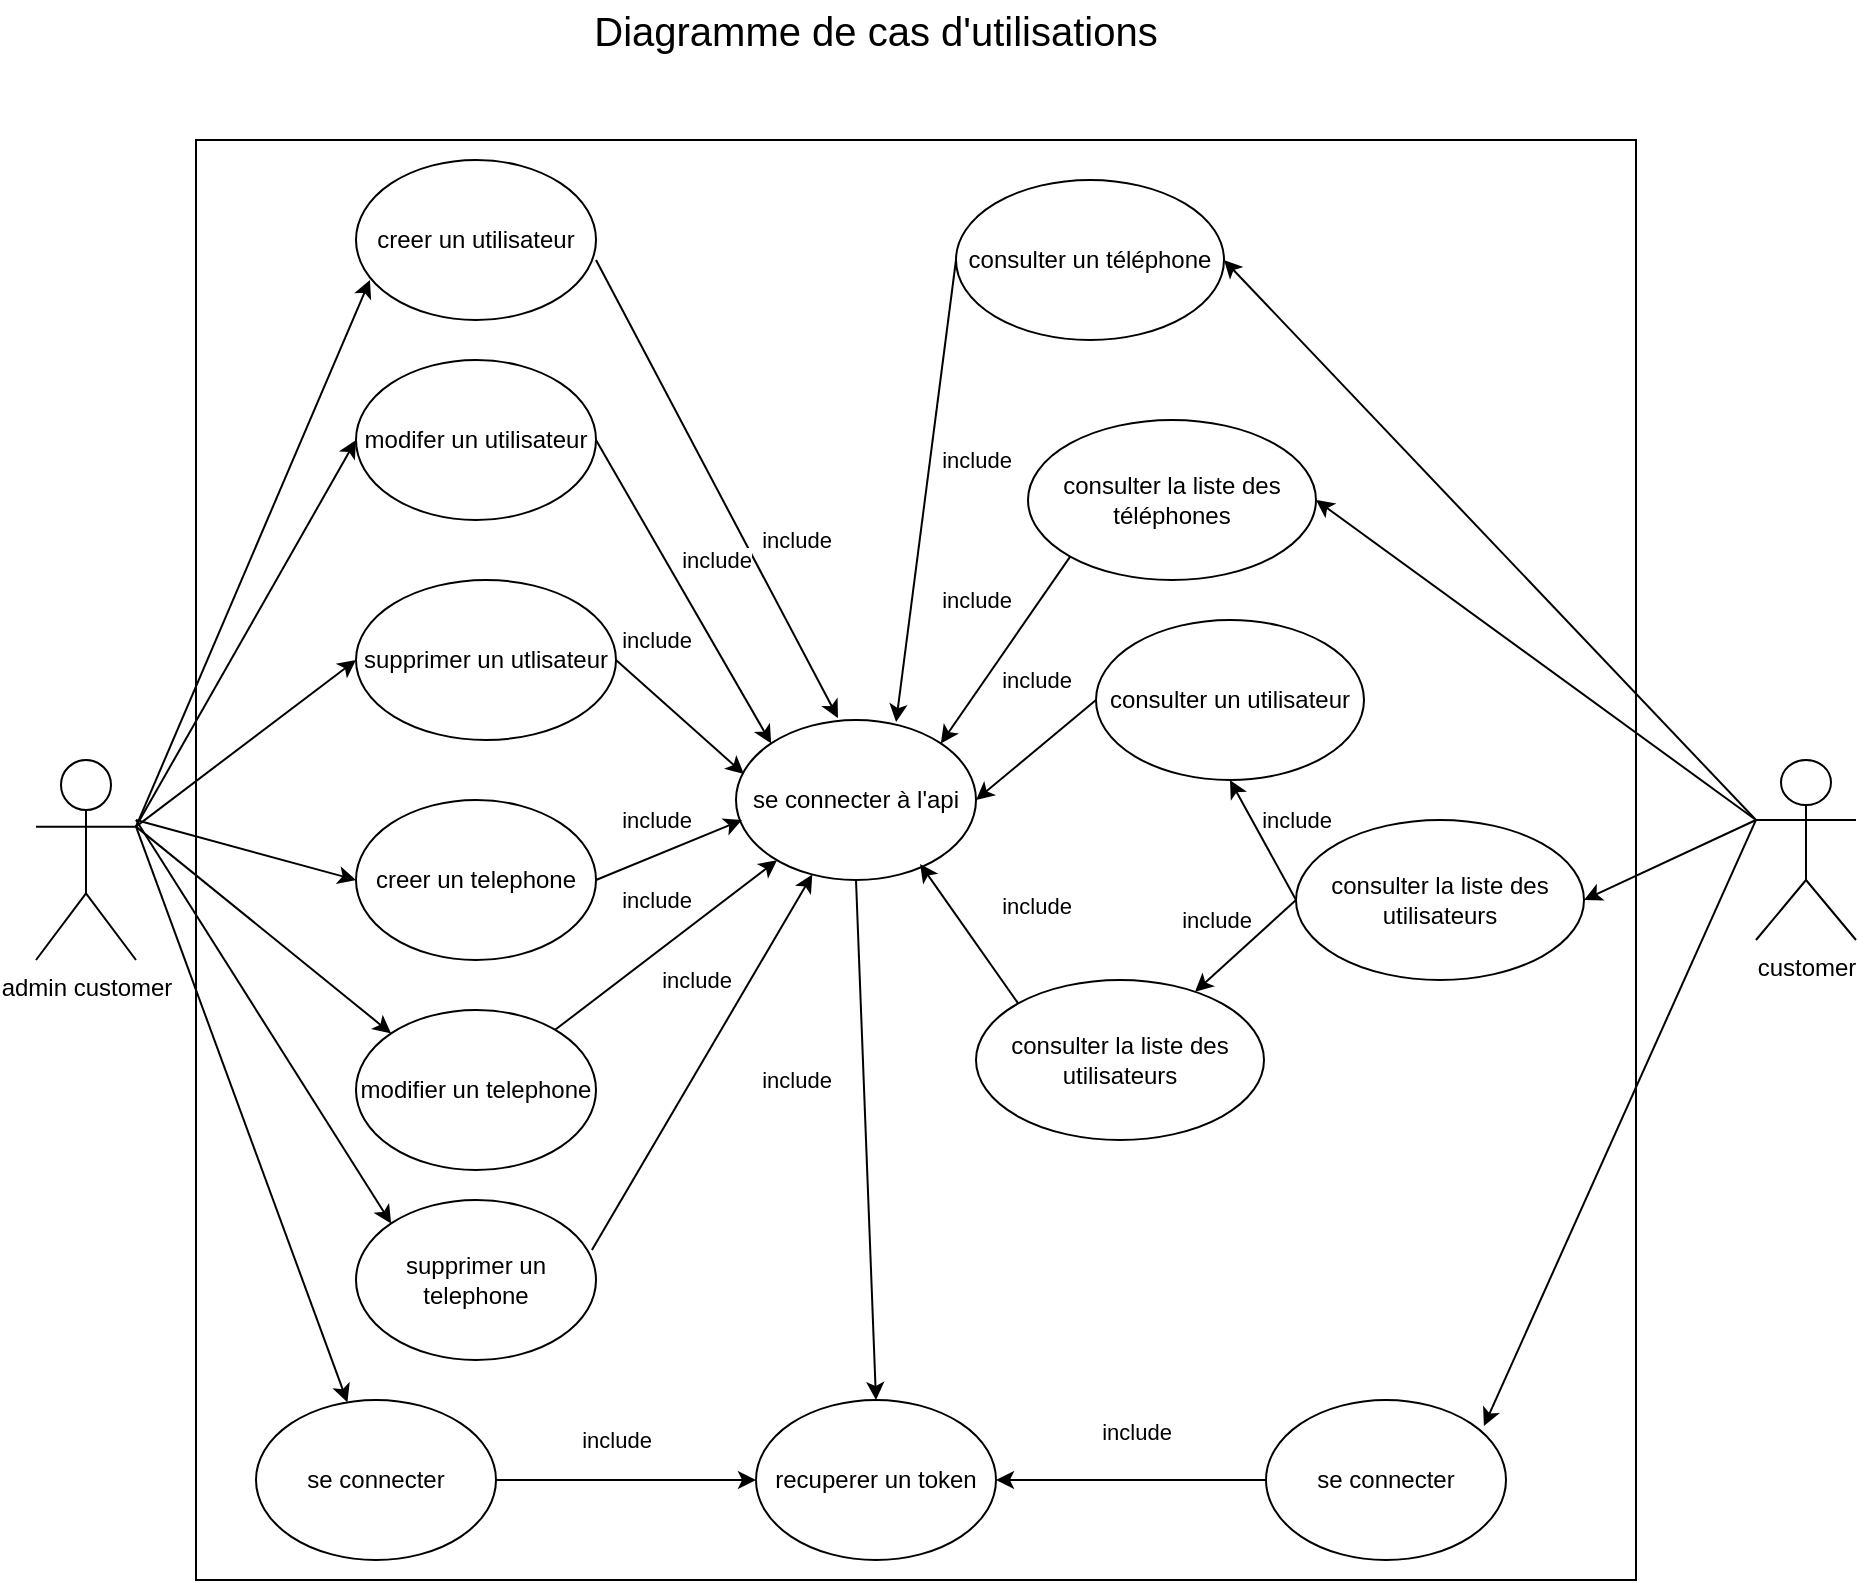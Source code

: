<mxfile version="24.2.1" type="device">
  <diagram name="Page-1" id="XLHJtt5E27ApGSTVK5y7">
    <mxGraphModel dx="1605" dy="893" grid="1" gridSize="10" guides="1" tooltips="1" connect="1" arrows="1" fold="1" page="1" pageScale="1" pageWidth="827" pageHeight="1169" math="0" shadow="0">
      <root>
        <mxCell id="0" />
        <mxCell id="1" parent="0" />
        <mxCell id="ayPxO36hG8dT26YRjF3L-7" value="" style="whiteSpace=wrap;html=1;aspect=fixed;" parent="1" vertex="1">
          <mxGeometry x="100" y="130" width="720" height="720" as="geometry" />
        </mxCell>
        <mxCell id="ayPxO36hG8dT26YRjF3L-8" value="&lt;font style=&quot;font-size: 20px;&quot;&gt;Diagramme de cas d&#39;utilisations&lt;/font&gt;" style="text;html=1;align=center;verticalAlign=middle;whiteSpace=wrap;rounded=0;" parent="1" vertex="1">
          <mxGeometry x="257" y="60" width="366" height="30" as="geometry" />
        </mxCell>
        <mxCell id="ayPxO36hG8dT26YRjF3L-9" value="admin customer" style="shape=umlActor;verticalLabelPosition=bottom;verticalAlign=top;html=1;outlineConnect=0;" parent="1" vertex="1">
          <mxGeometry x="20" y="440" width="50" height="100" as="geometry" />
        </mxCell>
        <mxCell id="ayPxO36hG8dT26YRjF3L-11" value="customer" style="shape=umlActor;verticalLabelPosition=bottom;verticalAlign=top;html=1;outlineConnect=0;" parent="1" vertex="1">
          <mxGeometry x="880" y="440" width="50" height="90" as="geometry" />
        </mxCell>
        <mxCell id="ayPxO36hG8dT26YRjF3L-13" value="se connecter" style="ellipse;whiteSpace=wrap;html=1;" parent="1" vertex="1">
          <mxGeometry x="130" y="760" width="120" height="80" as="geometry" />
        </mxCell>
        <mxCell id="ayPxO36hG8dT26YRjF3L-14" value="se connecter à l&#39;api" style="ellipse;whiteSpace=wrap;html=1;" parent="1" vertex="1">
          <mxGeometry x="370" y="420" width="120" height="80" as="geometry" />
        </mxCell>
        <mxCell id="ayPxO36hG8dT26YRjF3L-15" value="" style="endArrow=classic;html=1;rounded=0;exitX=0;exitY=0.333;exitDx=0;exitDy=0;exitPerimeter=0;entryX=0.908;entryY=0.163;entryDx=0;entryDy=0;entryPerimeter=0;" parent="1" source="ayPxO36hG8dT26YRjF3L-11" target="0gLOlJeIZvDjMalIpP-v-1" edge="1">
          <mxGeometry width="50" height="50" relative="1" as="geometry">
            <mxPoint x="350" y="530" as="sourcePoint" />
            <mxPoint x="400" y="480" as="targetPoint" />
          </mxGeometry>
        </mxCell>
        <mxCell id="U0SVPOKCEZnI3vGQQSTH-1" value="recuperer un token" style="ellipse;whiteSpace=wrap;html=1;" parent="1" vertex="1">
          <mxGeometry x="380" y="760" width="120" height="80" as="geometry" />
        </mxCell>
        <mxCell id="U0SVPOKCEZnI3vGQQSTH-2" value="" style="endArrow=classic;html=1;rounded=0;exitX=1;exitY=0.333;exitDx=0;exitDy=0;exitPerimeter=0;" parent="1" source="ayPxO36hG8dT26YRjF3L-9" target="ayPxO36hG8dT26YRjF3L-13" edge="1">
          <mxGeometry width="50" height="50" relative="1" as="geometry">
            <mxPoint x="90" y="440.333" as="sourcePoint" />
            <mxPoint x="220" y="410" as="targetPoint" />
          </mxGeometry>
        </mxCell>
        <mxCell id="U0SVPOKCEZnI3vGQQSTH-7" value="consulter un téléphone" style="ellipse;whiteSpace=wrap;html=1;" parent="1" vertex="1">
          <mxGeometry x="480" y="150" width="134" height="80" as="geometry" />
        </mxCell>
        <mxCell id="U0SVPOKCEZnI3vGQQSTH-9" value="" style="endArrow=classic;html=1;rounded=0;entryX=0.5;entryY=0;entryDx=0;entryDy=0;exitX=0.5;exitY=1;exitDx=0;exitDy=0;" parent="1" source="ayPxO36hG8dT26YRjF3L-14" target="U0SVPOKCEZnI3vGQQSTH-1" edge="1">
          <mxGeometry width="50" height="50" relative="1" as="geometry">
            <mxPoint x="312" y="422" as="sourcePoint" />
            <mxPoint x="358" y="472" as="targetPoint" />
          </mxGeometry>
        </mxCell>
        <mxCell id="U0SVPOKCEZnI3vGQQSTH-10" value="consulter la liste des utilisateurs" style="ellipse;whiteSpace=wrap;html=1;" parent="1" vertex="1">
          <mxGeometry x="490" y="550" width="144" height="80" as="geometry" />
        </mxCell>
        <mxCell id="U0SVPOKCEZnI3vGQQSTH-11" value="creer un utilisateur" style="ellipse;whiteSpace=wrap;html=1;" parent="1" vertex="1">
          <mxGeometry x="180" y="140" width="120" height="80" as="geometry" />
        </mxCell>
        <mxCell id="U0SVPOKCEZnI3vGQQSTH-17" value="modifer un utilisateur" style="ellipse;whiteSpace=wrap;html=1;" parent="1" vertex="1">
          <mxGeometry x="180" y="240" width="120" height="80" as="geometry" />
        </mxCell>
        <mxCell id="U0SVPOKCEZnI3vGQQSTH-18" value="consulter la liste des téléphones" style="ellipse;whiteSpace=wrap;html=1;" parent="1" vertex="1">
          <mxGeometry x="516" y="270" width="144" height="80" as="geometry" />
        </mxCell>
        <mxCell id="U0SVPOKCEZnI3vGQQSTH-21" value="supprimer un utlisateur" style="ellipse;whiteSpace=wrap;html=1;" parent="1" vertex="1">
          <mxGeometry x="180" y="350" width="130" height="80" as="geometry" />
        </mxCell>
        <mxCell id="U0SVPOKCEZnI3vGQQSTH-22" value="creer un telephone" style="ellipse;whiteSpace=wrap;html=1;" parent="1" vertex="1">
          <mxGeometry x="180" y="460" width="120" height="80" as="geometry" />
        </mxCell>
        <mxCell id="U0SVPOKCEZnI3vGQQSTH-23" value="modifier un telephone" style="ellipse;whiteSpace=wrap;html=1;" parent="1" vertex="1">
          <mxGeometry x="180" y="565" width="120" height="80" as="geometry" />
        </mxCell>
        <mxCell id="U0SVPOKCEZnI3vGQQSTH-24" value="supprimer un telephone" style="ellipse;whiteSpace=wrap;html=1;" parent="1" vertex="1">
          <mxGeometry x="180" y="660" width="120" height="80" as="geometry" />
        </mxCell>
        <mxCell id="U0SVPOKCEZnI3vGQQSTH-31" value="" style="endArrow=classic;html=1;rounded=0;" parent="1" source="U0SVPOKCEZnI3vGQQSTH-23" target="ayPxO36hG8dT26YRjF3L-14" edge="1">
          <mxGeometry width="50" height="50" relative="1" as="geometry">
            <mxPoint x="490" y="480" as="sourcePoint" />
            <mxPoint x="310" y="510" as="targetPoint" />
          </mxGeometry>
        </mxCell>
        <mxCell id="U0SVPOKCEZnI3vGQQSTH-32" value="" style="endArrow=classic;html=1;rounded=0;exitX=0.983;exitY=0.313;exitDx=0;exitDy=0;exitPerimeter=0;" parent="1" source="U0SVPOKCEZnI3vGQQSTH-24" target="ayPxO36hG8dT26YRjF3L-14" edge="1">
          <mxGeometry width="50" height="50" relative="1" as="geometry">
            <mxPoint x="500" y="490" as="sourcePoint" />
            <mxPoint x="307" y="605" as="targetPoint" />
          </mxGeometry>
        </mxCell>
        <mxCell id="U0SVPOKCEZnI3vGQQSTH-33" value="" style="endArrow=classic;html=1;rounded=0;entryX=0.058;entryY=0.75;entryDx=0;entryDy=0;exitX=1;exitY=0.333;exitDx=0;exitDy=0;exitPerimeter=0;entryPerimeter=0;" parent="1" source="ayPxO36hG8dT26YRjF3L-9" target="U0SVPOKCEZnI3vGQQSTH-11" edge="1">
          <mxGeometry width="50" height="50" relative="1" as="geometry">
            <mxPoint x="70" y="480" as="sourcePoint" />
            <mxPoint x="226" y="891" as="targetPoint" />
          </mxGeometry>
        </mxCell>
        <mxCell id="U0SVPOKCEZnI3vGQQSTH-34" value="" style="endArrow=classic;html=1;rounded=0;entryX=0;entryY=0.5;entryDx=0;entryDy=0;exitX=1;exitY=0.333;exitDx=0;exitDy=0;exitPerimeter=0;" parent="1" source="ayPxO36hG8dT26YRjF3L-9" target="U0SVPOKCEZnI3vGQQSTH-17" edge="1">
          <mxGeometry width="50" height="50" relative="1" as="geometry">
            <mxPoint x="80" y="483" as="sourcePoint" />
            <mxPoint x="190" y="190" as="targetPoint" />
          </mxGeometry>
        </mxCell>
        <mxCell id="U0SVPOKCEZnI3vGQQSTH-35" value="" style="endArrow=classic;html=1;rounded=0;entryX=0;entryY=0.5;entryDx=0;entryDy=0;exitX=1;exitY=0.333;exitDx=0;exitDy=0;exitPerimeter=0;" parent="1" source="ayPxO36hG8dT26YRjF3L-9" target="U0SVPOKCEZnI3vGQQSTH-21" edge="1">
          <mxGeometry width="50" height="50" relative="1" as="geometry">
            <mxPoint x="80" y="483" as="sourcePoint" />
            <mxPoint x="190" y="290" as="targetPoint" />
          </mxGeometry>
        </mxCell>
        <mxCell id="U0SVPOKCEZnI3vGQQSTH-36" value="" style="endArrow=classic;html=1;rounded=0;entryX=0;entryY=0.5;entryDx=0;entryDy=0;" parent="1" target="U0SVPOKCEZnI3vGQQSTH-22" edge="1">
          <mxGeometry width="50" height="50" relative="1" as="geometry">
            <mxPoint x="70" y="470" as="sourcePoint" />
            <mxPoint x="190" y="400" as="targetPoint" />
          </mxGeometry>
        </mxCell>
        <mxCell id="U0SVPOKCEZnI3vGQQSTH-37" value="" style="endArrow=classic;html=1;rounded=0;entryX=0;entryY=0;entryDx=0;entryDy=0;exitX=1;exitY=0.333;exitDx=0;exitDy=0;exitPerimeter=0;" parent="1" source="ayPxO36hG8dT26YRjF3L-9" target="U0SVPOKCEZnI3vGQQSTH-23" edge="1">
          <mxGeometry width="50" height="50" relative="1" as="geometry">
            <mxPoint x="80" y="480" as="sourcePoint" />
            <mxPoint x="190" y="510" as="targetPoint" />
          </mxGeometry>
        </mxCell>
        <mxCell id="U0SVPOKCEZnI3vGQQSTH-38" value="" style="endArrow=classic;html=1;rounded=0;entryX=0;entryY=0;entryDx=0;entryDy=0;" parent="1" target="U0SVPOKCEZnI3vGQQSTH-24" edge="1">
          <mxGeometry width="50" height="50" relative="1" as="geometry">
            <mxPoint x="70" y="470" as="sourcePoint" />
            <mxPoint x="226" y="891" as="targetPoint" />
          </mxGeometry>
        </mxCell>
        <mxCell id="U0SVPOKCEZnI3vGQQSTH-42" value="" style="endArrow=classic;html=1;rounded=0;exitX=1;exitY=0.5;exitDx=0;exitDy=0;entryX=0.025;entryY=0.625;entryDx=0;entryDy=0;entryPerimeter=0;" parent="1" source="U0SVPOKCEZnI3vGQQSTH-22" target="ayPxO36hG8dT26YRjF3L-14" edge="1">
          <mxGeometry width="50" height="50" relative="1" as="geometry">
            <mxPoint x="299" y="592" as="sourcePoint" />
            <mxPoint x="501" y="493" as="targetPoint" />
          </mxGeometry>
        </mxCell>
        <mxCell id="U0SVPOKCEZnI3vGQQSTH-43" value="" style="endArrow=classic;html=1;rounded=0;exitX=1;exitY=0.5;exitDx=0;exitDy=0;entryX=0.033;entryY=0.338;entryDx=0;entryDy=0;entryPerimeter=0;" parent="1" source="U0SVPOKCEZnI3vGQQSTH-21" target="ayPxO36hG8dT26YRjF3L-14" edge="1">
          <mxGeometry width="50" height="50" relative="1" as="geometry">
            <mxPoint x="310" y="510" as="sourcePoint" />
            <mxPoint x="493" y="480" as="targetPoint" />
          </mxGeometry>
        </mxCell>
        <mxCell id="U0SVPOKCEZnI3vGQQSTH-44" value="" style="endArrow=classic;html=1;rounded=0;exitX=1;exitY=0.5;exitDx=0;exitDy=0;entryX=0;entryY=0;entryDx=0;entryDy=0;" parent="1" source="U0SVPOKCEZnI3vGQQSTH-17" target="ayPxO36hG8dT26YRjF3L-14" edge="1">
          <mxGeometry width="50" height="50" relative="1" as="geometry">
            <mxPoint x="320" y="400" as="sourcePoint" />
            <mxPoint x="490" y="470" as="targetPoint" />
          </mxGeometry>
        </mxCell>
        <mxCell id="U0SVPOKCEZnI3vGQQSTH-45" value="" style="endArrow=classic;html=1;rounded=0;exitX=1;exitY=0.5;exitDx=0;exitDy=0;entryX=0.425;entryY=-0.012;entryDx=0;entryDy=0;entryPerimeter=0;" parent="1" target="ayPxO36hG8dT26YRjF3L-14" edge="1">
          <mxGeometry width="50" height="50" relative="1" as="geometry">
            <mxPoint x="300" y="190" as="sourcePoint" />
            <mxPoint x="430" y="430" as="targetPoint" />
          </mxGeometry>
        </mxCell>
        <mxCell id="U0SVPOKCEZnI3vGQQSTH-46" value="" style="endArrow=classic;html=1;rounded=0;exitX=0;exitY=0.5;exitDx=0;exitDy=0;entryX=0.667;entryY=0.013;entryDx=0;entryDy=0;entryPerimeter=0;" parent="1" source="U0SVPOKCEZnI3vGQQSTH-7" target="ayPxO36hG8dT26YRjF3L-14" edge="1">
          <mxGeometry width="50" height="50" relative="1" as="geometry">
            <mxPoint x="310" y="190" as="sourcePoint" />
            <mxPoint x="550" y="430" as="targetPoint" />
          </mxGeometry>
        </mxCell>
        <mxCell id="U0SVPOKCEZnI3vGQQSTH-47" value="" style="endArrow=classic;html=1;rounded=0;exitX=0;exitY=1;exitDx=0;exitDy=0;entryX=1;entryY=0;entryDx=0;entryDy=0;" parent="1" source="U0SVPOKCEZnI3vGQQSTH-18" target="ayPxO36hG8dT26YRjF3L-14" edge="1">
          <mxGeometry width="50" height="50" relative="1" as="geometry">
            <mxPoint x="703" y="220" as="sourcePoint" />
            <mxPoint x="570" y="431" as="targetPoint" />
          </mxGeometry>
        </mxCell>
        <mxCell id="U0SVPOKCEZnI3vGQQSTH-48" value="" style="endArrow=classic;html=1;rounded=0;exitX=0;exitY=0.5;exitDx=0;exitDy=0;entryX=1;entryY=0.5;entryDx=0;entryDy=0;" parent="1" source="U0SVPOKCEZnI3vGQQSTH-19" target="ayPxO36hG8dT26YRjF3L-14" edge="1">
          <mxGeometry width="50" height="50" relative="1" as="geometry">
            <mxPoint x="698" y="340" as="sourcePoint" />
            <mxPoint x="592" y="442" as="targetPoint" />
          </mxGeometry>
        </mxCell>
        <mxCell id="U0SVPOKCEZnI3vGQQSTH-49" value="" style="endArrow=classic;html=1;rounded=0;exitX=0;exitY=0;exitDx=0;exitDy=0;entryX=0.767;entryY=0.9;entryDx=0;entryDy=0;entryPerimeter=0;" parent="1" source="U0SVPOKCEZnI3vGQQSTH-10" target="ayPxO36hG8dT26YRjF3L-14" edge="1">
          <mxGeometry width="50" height="50" relative="1" as="geometry">
            <mxPoint x="698" y="480" as="sourcePoint" />
            <mxPoint x="610" y="470" as="targetPoint" />
          </mxGeometry>
        </mxCell>
        <mxCell id="0gLOlJeIZvDjMalIpP-v-1" value="se connecter" style="ellipse;whiteSpace=wrap;html=1;" vertex="1" parent="1">
          <mxGeometry x="635" y="760" width="120" height="80" as="geometry" />
        </mxCell>
        <mxCell id="0gLOlJeIZvDjMalIpP-v-2" value="" style="endArrow=classic;html=1;rounded=0;exitX=0;exitY=0.5;exitDx=0;exitDy=0;" edge="1" parent="1" source="0gLOlJeIZvDjMalIpP-v-1">
          <mxGeometry width="50" height="50" relative="1" as="geometry">
            <mxPoint x="260" y="810" as="sourcePoint" />
            <mxPoint x="500" y="800" as="targetPoint" />
          </mxGeometry>
        </mxCell>
        <mxCell id="0gLOlJeIZvDjMalIpP-v-3" value="include" style="edgeLabel;html=1;align=center;verticalAlign=middle;resizable=0;points=[];" vertex="1" connectable="0" parent="0gLOlJeIZvDjMalIpP-v-2">
          <mxGeometry x="-0.375" y="-2" relative="1" as="geometry">
            <mxPoint x="-23" y="-22" as="offset" />
          </mxGeometry>
        </mxCell>
        <mxCell id="0gLOlJeIZvDjMalIpP-v-10" value="include" style="edgeLabel;html=1;align=center;verticalAlign=middle;resizable=0;points=[];" vertex="1" connectable="0" parent="0gLOlJeIZvDjMalIpP-v-2">
          <mxGeometry x="-0.375" y="-2" relative="1" as="geometry">
            <mxPoint x="57" y="-328" as="offset" />
          </mxGeometry>
        </mxCell>
        <mxCell id="0gLOlJeIZvDjMalIpP-v-13" value="include" style="edgeLabel;html=1;align=center;verticalAlign=middle;resizable=0;points=[];" vertex="1" connectable="0" parent="0gLOlJeIZvDjMalIpP-v-2">
          <mxGeometry x="-0.375" y="-2" relative="1" as="geometry">
            <mxPoint x="-243" y="-248" as="offset" />
          </mxGeometry>
        </mxCell>
        <mxCell id="0gLOlJeIZvDjMalIpP-v-46" value="include" style="edgeLabel;html=1;align=center;verticalAlign=middle;resizable=0;points=[];" vertex="1" connectable="0" parent="0gLOlJeIZvDjMalIpP-v-2">
          <mxGeometry x="-0.375" y="-2" relative="1" as="geometry">
            <mxPoint x="-263" y="-288" as="offset" />
          </mxGeometry>
        </mxCell>
        <mxCell id="U0SVPOKCEZnI3vGQQSTH-19" value="consulter un utilisateur" style="ellipse;whiteSpace=wrap;html=1;" parent="1" vertex="1">
          <mxGeometry x="550" y="370" width="134" height="80" as="geometry" />
        </mxCell>
        <mxCell id="0gLOlJeIZvDjMalIpP-v-28" value="consulter la liste des utilisateurs" style="ellipse;whiteSpace=wrap;html=1;" vertex="1" parent="1">
          <mxGeometry x="650" y="470" width="144" height="80" as="geometry" />
        </mxCell>
        <mxCell id="0gLOlJeIZvDjMalIpP-v-29" value="" style="endArrow=classic;html=1;rounded=0;exitX=1;exitY=0.5;exitDx=0;exitDy=0;entryX=0;entryY=0.5;entryDx=0;entryDy=0;" edge="1" parent="1" source="ayPxO36hG8dT26YRjF3L-13" target="U0SVPOKCEZnI3vGQQSTH-1">
          <mxGeometry width="50" height="50" relative="1" as="geometry">
            <mxPoint x="645" y="810" as="sourcePoint" />
            <mxPoint x="510" y="810" as="targetPoint" />
          </mxGeometry>
        </mxCell>
        <mxCell id="0gLOlJeIZvDjMalIpP-v-30" value="include" style="edgeLabel;html=1;align=center;verticalAlign=middle;resizable=0;points=[];" vertex="1" connectable="0" parent="0gLOlJeIZvDjMalIpP-v-29">
          <mxGeometry x="-0.375" y="-2" relative="1" as="geometry">
            <mxPoint x="19" y="-22" as="offset" />
          </mxGeometry>
        </mxCell>
        <mxCell id="0gLOlJeIZvDjMalIpP-v-31" value="include" style="edgeLabel;html=1;align=center;verticalAlign=middle;resizable=0;points=[];" vertex="1" connectable="0" parent="0gLOlJeIZvDjMalIpP-v-29">
          <mxGeometry x="-0.375" y="-2" relative="1" as="geometry">
            <mxPoint x="229" y="-289" as="offset" />
          </mxGeometry>
        </mxCell>
        <mxCell id="0gLOlJeIZvDjMalIpP-v-35" value="include" style="edgeLabel;html=1;align=center;verticalAlign=middle;resizable=0;points=[];" vertex="1" connectable="0" parent="0gLOlJeIZvDjMalIpP-v-29">
          <mxGeometry x="-0.375" y="-2" relative="1" as="geometry">
            <mxPoint x="229" y="-402" as="offset" />
          </mxGeometry>
        </mxCell>
        <mxCell id="0gLOlJeIZvDjMalIpP-v-36" value="include" style="edgeLabel;html=1;align=center;verticalAlign=middle;resizable=0;points=[];" vertex="1" connectable="0" parent="0gLOlJeIZvDjMalIpP-v-29">
          <mxGeometry x="-0.375" y="-2" relative="1" as="geometry">
            <mxPoint x="199" y="-512" as="offset" />
          </mxGeometry>
        </mxCell>
        <mxCell id="0gLOlJeIZvDjMalIpP-v-37" value="include" style="edgeLabel;html=1;align=center;verticalAlign=middle;resizable=0;points=[];" vertex="1" connectable="0" parent="0gLOlJeIZvDjMalIpP-v-29">
          <mxGeometry x="-0.375" y="-2" relative="1" as="geometry">
            <mxPoint x="109" y="-472" as="offset" />
          </mxGeometry>
        </mxCell>
        <mxCell id="0gLOlJeIZvDjMalIpP-v-38" value="include" style="edgeLabel;html=1;align=center;verticalAlign=middle;resizable=0;points=[];" vertex="1" connectable="0" parent="0gLOlJeIZvDjMalIpP-v-29">
          <mxGeometry x="-0.375" y="-2" relative="1" as="geometry">
            <mxPoint x="109" y="-202" as="offset" />
          </mxGeometry>
        </mxCell>
        <mxCell id="0gLOlJeIZvDjMalIpP-v-39" value="include" style="edgeLabel;html=1;align=center;verticalAlign=middle;resizable=0;points=[];" vertex="1" connectable="0" parent="0gLOlJeIZvDjMalIpP-v-29">
          <mxGeometry x="-0.375" y="-2" relative="1" as="geometry">
            <mxPoint x="69" y="-462" as="offset" />
          </mxGeometry>
        </mxCell>
        <mxCell id="0gLOlJeIZvDjMalIpP-v-41" value="include" style="edgeLabel;html=1;align=center;verticalAlign=middle;resizable=0;points=[];" vertex="1" connectable="0" parent="0gLOlJeIZvDjMalIpP-v-29">
          <mxGeometry x="-0.375" y="-2" relative="1" as="geometry">
            <mxPoint x="39" y="-332" as="offset" />
          </mxGeometry>
        </mxCell>
        <mxCell id="0gLOlJeIZvDjMalIpP-v-44" value="include" style="edgeLabel;html=1;align=center;verticalAlign=middle;resizable=0;points=[];" vertex="1" connectable="0" parent="0gLOlJeIZvDjMalIpP-v-29">
          <mxGeometry x="-0.375" y="-2" relative="1" as="geometry">
            <mxPoint x="319" y="-282" as="offset" />
          </mxGeometry>
        </mxCell>
        <mxCell id="0gLOlJeIZvDjMalIpP-v-45" value="include" style="edgeLabel;html=1;align=center;verticalAlign=middle;resizable=0;points=[];" vertex="1" connectable="0" parent="0gLOlJeIZvDjMalIpP-v-29">
          <mxGeometry x="-0.375" y="-2" relative="1" as="geometry">
            <mxPoint x="39" y="-422" as="offset" />
          </mxGeometry>
        </mxCell>
        <mxCell id="0gLOlJeIZvDjMalIpP-v-50" value="include" style="edgeLabel;html=1;align=center;verticalAlign=middle;resizable=0;points=[];" vertex="1" connectable="0" parent="0gLOlJeIZvDjMalIpP-v-29">
          <mxGeometry x="-0.375" y="-2" relative="1" as="geometry">
            <mxPoint x="199" y="-442" as="offset" />
          </mxGeometry>
        </mxCell>
        <mxCell id="0gLOlJeIZvDjMalIpP-v-42" value="" style="endArrow=classic;html=1;rounded=0;entryX=0.5;entryY=1;entryDx=0;entryDy=0;" edge="1" parent="1" target="U0SVPOKCEZnI3vGQQSTH-19">
          <mxGeometry width="50" height="50" relative="1" as="geometry">
            <mxPoint x="650" y="510" as="sourcePoint" />
            <mxPoint x="472" y="502" as="targetPoint" />
          </mxGeometry>
        </mxCell>
        <mxCell id="0gLOlJeIZvDjMalIpP-v-43" value="" style="endArrow=classic;html=1;rounded=0;" edge="1" parent="1" target="U0SVPOKCEZnI3vGQQSTH-10">
          <mxGeometry width="50" height="50" relative="1" as="geometry">
            <mxPoint x="650" y="510" as="sourcePoint" />
            <mxPoint x="627" y="460" as="targetPoint" />
          </mxGeometry>
        </mxCell>
        <mxCell id="0gLOlJeIZvDjMalIpP-v-47" value="" style="endArrow=classic;html=1;rounded=0;entryX=1;entryY=0.5;entryDx=0;entryDy=0;" edge="1" parent="1" target="0gLOlJeIZvDjMalIpP-v-28">
          <mxGeometry width="50" height="50" relative="1" as="geometry">
            <mxPoint x="880" y="470" as="sourcePoint" />
            <mxPoint x="754" y="783" as="targetPoint" />
          </mxGeometry>
        </mxCell>
        <mxCell id="0gLOlJeIZvDjMalIpP-v-48" value="" style="endArrow=classic;html=1;rounded=0;entryX=1;entryY=0.5;entryDx=0;entryDy=0;" edge="1" parent="1" target="U0SVPOKCEZnI3vGQQSTH-18">
          <mxGeometry width="50" height="50" relative="1" as="geometry">
            <mxPoint x="880" y="470" as="sourcePoint" />
            <mxPoint x="804" y="520" as="targetPoint" />
          </mxGeometry>
        </mxCell>
        <mxCell id="0gLOlJeIZvDjMalIpP-v-49" value="" style="endArrow=classic;html=1;rounded=0;entryX=1;entryY=0.5;entryDx=0;entryDy=0;" edge="1" parent="1" target="U0SVPOKCEZnI3vGQQSTH-7">
          <mxGeometry width="50" height="50" relative="1" as="geometry">
            <mxPoint x="880" y="470" as="sourcePoint" />
            <mxPoint x="670" y="320" as="targetPoint" />
          </mxGeometry>
        </mxCell>
      </root>
    </mxGraphModel>
  </diagram>
</mxfile>
